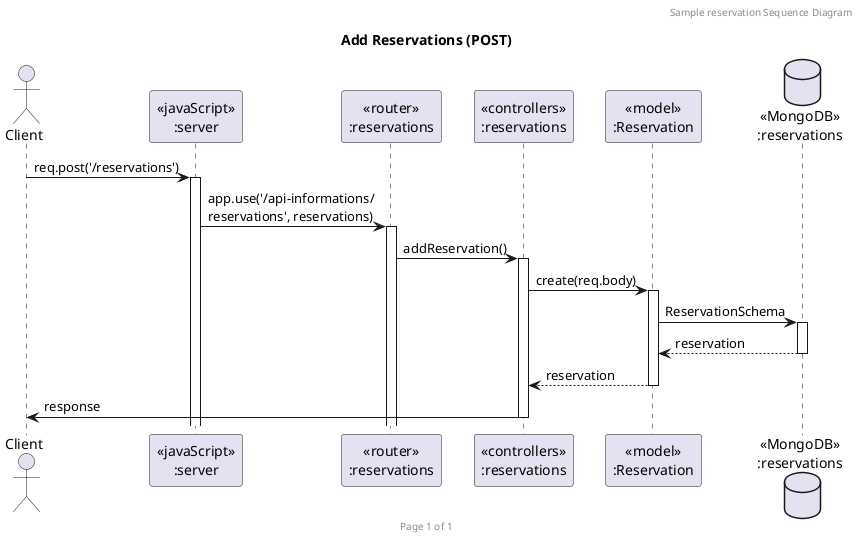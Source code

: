 @startuml Add Reservation (POST)Reservation

header Sample reservation Sequence Diagram
footer Page %page% of %lastpage%
title "Add Reservations (POST)"

actor "Client" as client
participant "<<javaScript>>\n:server" as server
participant "<<router>>\n:reservations" as routerReservations
participant "<<controllers>>\n:reservations" as controllersReservations
participant "<<model>>\n:Reservation" as modelReservation
database "<<MongoDB>>\n:reservations" as ReservationsDatabase

client->server ++:req.post('/reservations')
server->routerReservations ++:app.use('/api-informations/\nreservations', reservations)
routerReservations -> controllersReservations ++:addReservation()
controllersReservations->modelReservation ++:create(req.body)
modelReservation ->ReservationsDatabase ++: ReservationSchema
ReservationsDatabase --> modelReservation --: reservation
controllersReservations <-- modelReservation --:reservation
controllersReservations->client --:response

@enduml
